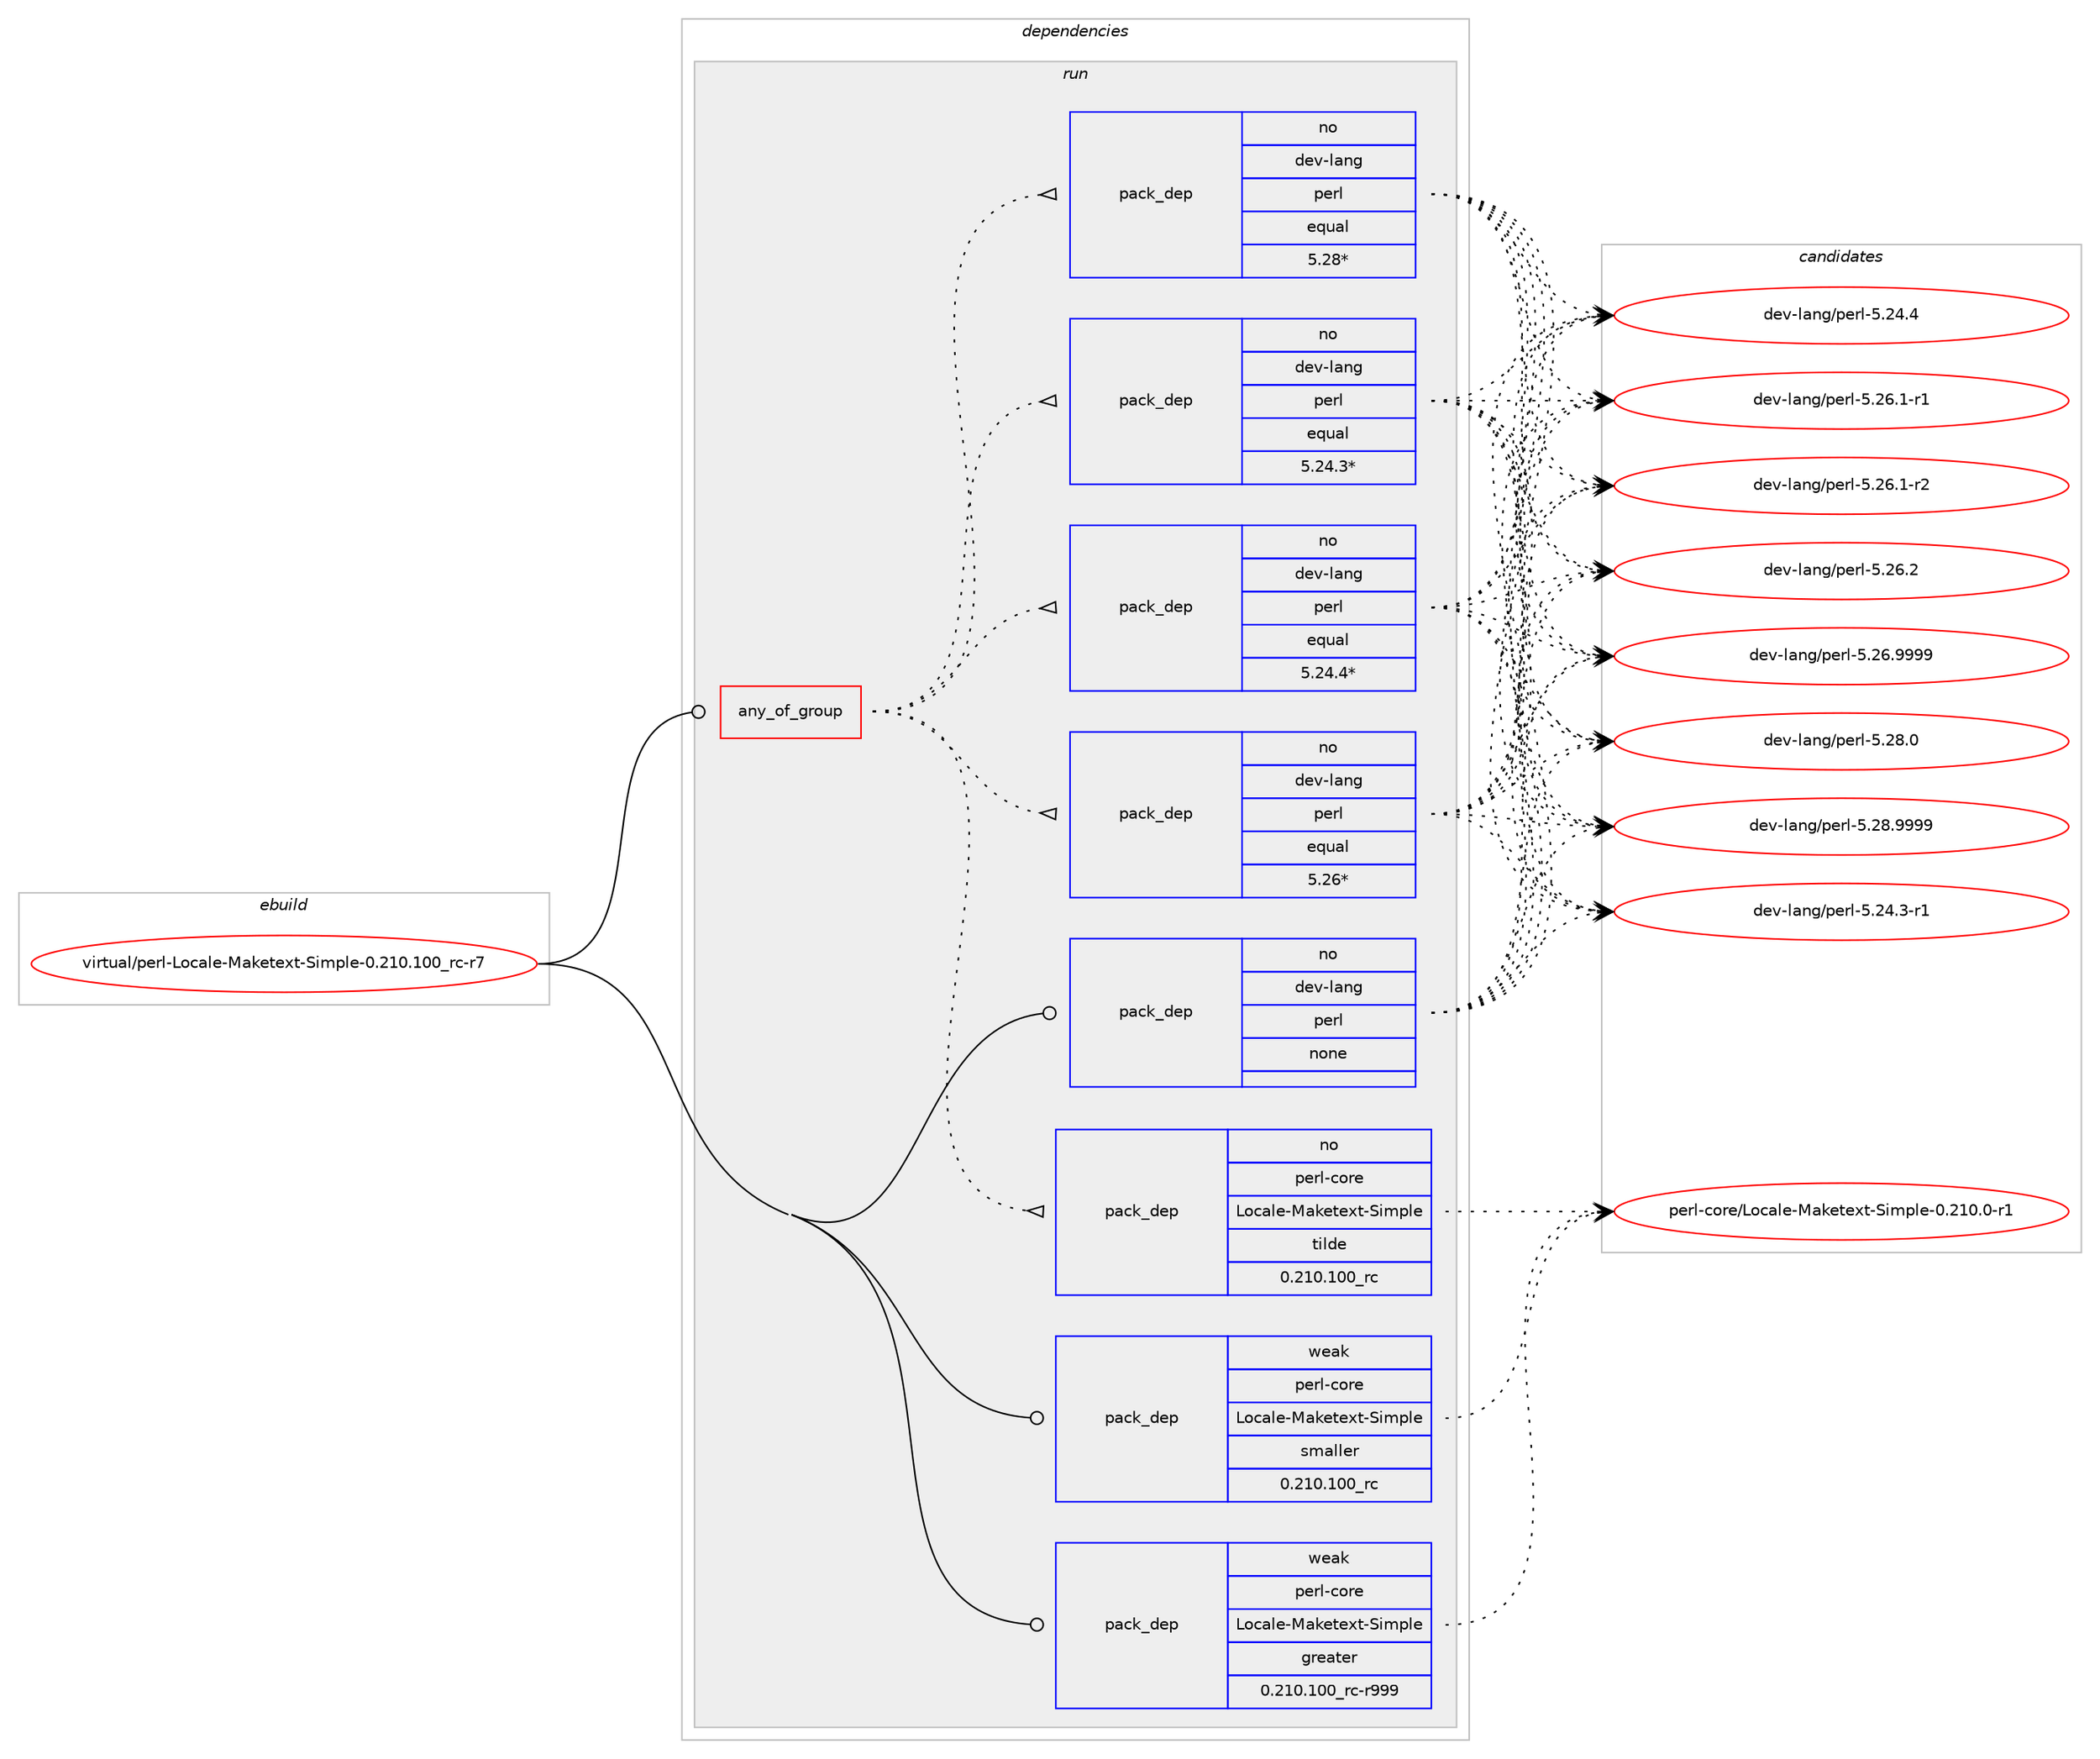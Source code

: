 digraph prolog {

# *************
# Graph options
# *************

newrank=true;
concentrate=true;
compound=true;
graph [rankdir=LR,fontname=Helvetica,fontsize=10,ranksep=1.5];#, ranksep=2.5, nodesep=0.2];
edge  [arrowhead=vee];
node  [fontname=Helvetica,fontsize=10];

# **********
# The ebuild
# **********

subgraph cluster_leftcol {
color=gray;
rank=same;
label=<<i>ebuild</i>>;
id [label="virtual/perl-Locale-Maketext-Simple-0.210.100_rc-r7", color=red, width=4, href="../virtual/perl-Locale-Maketext-Simple-0.210.100_rc-r7.svg"];
}

# ****************
# The dependencies
# ****************

subgraph cluster_midcol {
color=gray;
label=<<i>dependencies</i>>;
subgraph cluster_compile {
fillcolor="#eeeeee";
style=filled;
label=<<i>compile</i>>;
}
subgraph cluster_compileandrun {
fillcolor="#eeeeee";
style=filled;
label=<<i>compile and run</i>>;
}
subgraph cluster_run {
fillcolor="#eeeeee";
style=filled;
label=<<i>run</i>>;
subgraph any54 {
dependency873 [label=<<TABLE BORDER="0" CELLBORDER="1" CELLSPACING="0" CELLPADDING="4"><TR><TD CELLPADDING="10">any_of_group</TD></TR></TABLE>>, shape=none, color=red];subgraph pack714 {
dependency874 [label=<<TABLE BORDER="0" CELLBORDER="1" CELLSPACING="0" CELLPADDING="4" WIDTH="220"><TR><TD ROWSPAN="6" CELLPADDING="30">pack_dep</TD></TR><TR><TD WIDTH="110">no</TD></TR><TR><TD>dev-lang</TD></TR><TR><TD>perl</TD></TR><TR><TD>equal</TD></TR><TR><TD>5.28*</TD></TR></TABLE>>, shape=none, color=blue];
}
dependency873:e -> dependency874:w [weight=20,style="dotted",arrowhead="oinv"];
subgraph pack715 {
dependency875 [label=<<TABLE BORDER="0" CELLBORDER="1" CELLSPACING="0" CELLPADDING="4" WIDTH="220"><TR><TD ROWSPAN="6" CELLPADDING="30">pack_dep</TD></TR><TR><TD WIDTH="110">no</TD></TR><TR><TD>dev-lang</TD></TR><TR><TD>perl</TD></TR><TR><TD>equal</TD></TR><TR><TD>5.26*</TD></TR></TABLE>>, shape=none, color=blue];
}
dependency873:e -> dependency875:w [weight=20,style="dotted",arrowhead="oinv"];
subgraph pack716 {
dependency876 [label=<<TABLE BORDER="0" CELLBORDER="1" CELLSPACING="0" CELLPADDING="4" WIDTH="220"><TR><TD ROWSPAN="6" CELLPADDING="30">pack_dep</TD></TR><TR><TD WIDTH="110">no</TD></TR><TR><TD>dev-lang</TD></TR><TR><TD>perl</TD></TR><TR><TD>equal</TD></TR><TR><TD>5.24.4*</TD></TR></TABLE>>, shape=none, color=blue];
}
dependency873:e -> dependency876:w [weight=20,style="dotted",arrowhead="oinv"];
subgraph pack717 {
dependency877 [label=<<TABLE BORDER="0" CELLBORDER="1" CELLSPACING="0" CELLPADDING="4" WIDTH="220"><TR><TD ROWSPAN="6" CELLPADDING="30">pack_dep</TD></TR><TR><TD WIDTH="110">no</TD></TR><TR><TD>dev-lang</TD></TR><TR><TD>perl</TD></TR><TR><TD>equal</TD></TR><TR><TD>5.24.3*</TD></TR></TABLE>>, shape=none, color=blue];
}
dependency873:e -> dependency877:w [weight=20,style="dotted",arrowhead="oinv"];
subgraph pack718 {
dependency878 [label=<<TABLE BORDER="0" CELLBORDER="1" CELLSPACING="0" CELLPADDING="4" WIDTH="220"><TR><TD ROWSPAN="6" CELLPADDING="30">pack_dep</TD></TR><TR><TD WIDTH="110">no</TD></TR><TR><TD>perl-core</TD></TR><TR><TD>Locale-Maketext-Simple</TD></TR><TR><TD>tilde</TD></TR><TR><TD>0.210.100_rc</TD></TR></TABLE>>, shape=none, color=blue];
}
dependency873:e -> dependency878:w [weight=20,style="dotted",arrowhead="oinv"];
}
id:e -> dependency873:w [weight=20,style="solid",arrowhead="odot"];
subgraph pack719 {
dependency879 [label=<<TABLE BORDER="0" CELLBORDER="1" CELLSPACING="0" CELLPADDING="4" WIDTH="220"><TR><TD ROWSPAN="6" CELLPADDING="30">pack_dep</TD></TR><TR><TD WIDTH="110">no</TD></TR><TR><TD>dev-lang</TD></TR><TR><TD>perl</TD></TR><TR><TD>none</TD></TR><TR><TD></TD></TR></TABLE>>, shape=none, color=blue];
}
id:e -> dependency879:w [weight=20,style="solid",arrowhead="odot"];
subgraph pack720 {
dependency880 [label=<<TABLE BORDER="0" CELLBORDER="1" CELLSPACING="0" CELLPADDING="4" WIDTH="220"><TR><TD ROWSPAN="6" CELLPADDING="30">pack_dep</TD></TR><TR><TD WIDTH="110">weak</TD></TR><TR><TD>perl-core</TD></TR><TR><TD>Locale-Maketext-Simple</TD></TR><TR><TD>greater</TD></TR><TR><TD>0.210.100_rc-r999</TD></TR></TABLE>>, shape=none, color=blue];
}
id:e -> dependency880:w [weight=20,style="solid",arrowhead="odot"];
subgraph pack721 {
dependency881 [label=<<TABLE BORDER="0" CELLBORDER="1" CELLSPACING="0" CELLPADDING="4" WIDTH="220"><TR><TD ROWSPAN="6" CELLPADDING="30">pack_dep</TD></TR><TR><TD WIDTH="110">weak</TD></TR><TR><TD>perl-core</TD></TR><TR><TD>Locale-Maketext-Simple</TD></TR><TR><TD>smaller</TD></TR><TR><TD>0.210.100_rc</TD></TR></TABLE>>, shape=none, color=blue];
}
id:e -> dependency881:w [weight=20,style="solid",arrowhead="odot"];
}
}

# **************
# The candidates
# **************

subgraph cluster_choices {
rank=same;
color=gray;
label=<<i>candidates</i>>;

subgraph choice714 {
color=black;
nodesep=1;
choice100101118451089711010347112101114108455346505246514511449 [label="dev-lang/perl-5.24.3-r1", color=red, width=4,href="../dev-lang/perl-5.24.3-r1.svg"];
choice10010111845108971101034711210111410845534650524652 [label="dev-lang/perl-5.24.4", color=red, width=4,href="../dev-lang/perl-5.24.4.svg"];
choice100101118451089711010347112101114108455346505446494511449 [label="dev-lang/perl-5.26.1-r1", color=red, width=4,href="../dev-lang/perl-5.26.1-r1.svg"];
choice100101118451089711010347112101114108455346505446494511450 [label="dev-lang/perl-5.26.1-r2", color=red, width=4,href="../dev-lang/perl-5.26.1-r2.svg"];
choice10010111845108971101034711210111410845534650544650 [label="dev-lang/perl-5.26.2", color=red, width=4,href="../dev-lang/perl-5.26.2.svg"];
choice10010111845108971101034711210111410845534650544657575757 [label="dev-lang/perl-5.26.9999", color=red, width=4,href="../dev-lang/perl-5.26.9999.svg"];
choice10010111845108971101034711210111410845534650564648 [label="dev-lang/perl-5.28.0", color=red, width=4,href="../dev-lang/perl-5.28.0.svg"];
choice10010111845108971101034711210111410845534650564657575757 [label="dev-lang/perl-5.28.9999", color=red, width=4,href="../dev-lang/perl-5.28.9999.svg"];
dependency874:e -> choice100101118451089711010347112101114108455346505246514511449:w [style=dotted,weight="100"];
dependency874:e -> choice10010111845108971101034711210111410845534650524652:w [style=dotted,weight="100"];
dependency874:e -> choice100101118451089711010347112101114108455346505446494511449:w [style=dotted,weight="100"];
dependency874:e -> choice100101118451089711010347112101114108455346505446494511450:w [style=dotted,weight="100"];
dependency874:e -> choice10010111845108971101034711210111410845534650544650:w [style=dotted,weight="100"];
dependency874:e -> choice10010111845108971101034711210111410845534650544657575757:w [style=dotted,weight="100"];
dependency874:e -> choice10010111845108971101034711210111410845534650564648:w [style=dotted,weight="100"];
dependency874:e -> choice10010111845108971101034711210111410845534650564657575757:w [style=dotted,weight="100"];
}
subgraph choice715 {
color=black;
nodesep=1;
choice100101118451089711010347112101114108455346505246514511449 [label="dev-lang/perl-5.24.3-r1", color=red, width=4,href="../dev-lang/perl-5.24.3-r1.svg"];
choice10010111845108971101034711210111410845534650524652 [label="dev-lang/perl-5.24.4", color=red, width=4,href="../dev-lang/perl-5.24.4.svg"];
choice100101118451089711010347112101114108455346505446494511449 [label="dev-lang/perl-5.26.1-r1", color=red, width=4,href="../dev-lang/perl-5.26.1-r1.svg"];
choice100101118451089711010347112101114108455346505446494511450 [label="dev-lang/perl-5.26.1-r2", color=red, width=4,href="../dev-lang/perl-5.26.1-r2.svg"];
choice10010111845108971101034711210111410845534650544650 [label="dev-lang/perl-5.26.2", color=red, width=4,href="../dev-lang/perl-5.26.2.svg"];
choice10010111845108971101034711210111410845534650544657575757 [label="dev-lang/perl-5.26.9999", color=red, width=4,href="../dev-lang/perl-5.26.9999.svg"];
choice10010111845108971101034711210111410845534650564648 [label="dev-lang/perl-5.28.0", color=red, width=4,href="../dev-lang/perl-5.28.0.svg"];
choice10010111845108971101034711210111410845534650564657575757 [label="dev-lang/perl-5.28.9999", color=red, width=4,href="../dev-lang/perl-5.28.9999.svg"];
dependency875:e -> choice100101118451089711010347112101114108455346505246514511449:w [style=dotted,weight="100"];
dependency875:e -> choice10010111845108971101034711210111410845534650524652:w [style=dotted,weight="100"];
dependency875:e -> choice100101118451089711010347112101114108455346505446494511449:w [style=dotted,weight="100"];
dependency875:e -> choice100101118451089711010347112101114108455346505446494511450:w [style=dotted,weight="100"];
dependency875:e -> choice10010111845108971101034711210111410845534650544650:w [style=dotted,weight="100"];
dependency875:e -> choice10010111845108971101034711210111410845534650544657575757:w [style=dotted,weight="100"];
dependency875:e -> choice10010111845108971101034711210111410845534650564648:w [style=dotted,weight="100"];
dependency875:e -> choice10010111845108971101034711210111410845534650564657575757:w [style=dotted,weight="100"];
}
subgraph choice716 {
color=black;
nodesep=1;
choice100101118451089711010347112101114108455346505246514511449 [label="dev-lang/perl-5.24.3-r1", color=red, width=4,href="../dev-lang/perl-5.24.3-r1.svg"];
choice10010111845108971101034711210111410845534650524652 [label="dev-lang/perl-5.24.4", color=red, width=4,href="../dev-lang/perl-5.24.4.svg"];
choice100101118451089711010347112101114108455346505446494511449 [label="dev-lang/perl-5.26.1-r1", color=red, width=4,href="../dev-lang/perl-5.26.1-r1.svg"];
choice100101118451089711010347112101114108455346505446494511450 [label="dev-lang/perl-5.26.1-r2", color=red, width=4,href="../dev-lang/perl-5.26.1-r2.svg"];
choice10010111845108971101034711210111410845534650544650 [label="dev-lang/perl-5.26.2", color=red, width=4,href="../dev-lang/perl-5.26.2.svg"];
choice10010111845108971101034711210111410845534650544657575757 [label="dev-lang/perl-5.26.9999", color=red, width=4,href="../dev-lang/perl-5.26.9999.svg"];
choice10010111845108971101034711210111410845534650564648 [label="dev-lang/perl-5.28.0", color=red, width=4,href="../dev-lang/perl-5.28.0.svg"];
choice10010111845108971101034711210111410845534650564657575757 [label="dev-lang/perl-5.28.9999", color=red, width=4,href="../dev-lang/perl-5.28.9999.svg"];
dependency876:e -> choice100101118451089711010347112101114108455346505246514511449:w [style=dotted,weight="100"];
dependency876:e -> choice10010111845108971101034711210111410845534650524652:w [style=dotted,weight="100"];
dependency876:e -> choice100101118451089711010347112101114108455346505446494511449:w [style=dotted,weight="100"];
dependency876:e -> choice100101118451089711010347112101114108455346505446494511450:w [style=dotted,weight="100"];
dependency876:e -> choice10010111845108971101034711210111410845534650544650:w [style=dotted,weight="100"];
dependency876:e -> choice10010111845108971101034711210111410845534650544657575757:w [style=dotted,weight="100"];
dependency876:e -> choice10010111845108971101034711210111410845534650564648:w [style=dotted,weight="100"];
dependency876:e -> choice10010111845108971101034711210111410845534650564657575757:w [style=dotted,weight="100"];
}
subgraph choice717 {
color=black;
nodesep=1;
choice100101118451089711010347112101114108455346505246514511449 [label="dev-lang/perl-5.24.3-r1", color=red, width=4,href="../dev-lang/perl-5.24.3-r1.svg"];
choice10010111845108971101034711210111410845534650524652 [label="dev-lang/perl-5.24.4", color=red, width=4,href="../dev-lang/perl-5.24.4.svg"];
choice100101118451089711010347112101114108455346505446494511449 [label="dev-lang/perl-5.26.1-r1", color=red, width=4,href="../dev-lang/perl-5.26.1-r1.svg"];
choice100101118451089711010347112101114108455346505446494511450 [label="dev-lang/perl-5.26.1-r2", color=red, width=4,href="../dev-lang/perl-5.26.1-r2.svg"];
choice10010111845108971101034711210111410845534650544650 [label="dev-lang/perl-5.26.2", color=red, width=4,href="../dev-lang/perl-5.26.2.svg"];
choice10010111845108971101034711210111410845534650544657575757 [label="dev-lang/perl-5.26.9999", color=red, width=4,href="../dev-lang/perl-5.26.9999.svg"];
choice10010111845108971101034711210111410845534650564648 [label="dev-lang/perl-5.28.0", color=red, width=4,href="../dev-lang/perl-5.28.0.svg"];
choice10010111845108971101034711210111410845534650564657575757 [label="dev-lang/perl-5.28.9999", color=red, width=4,href="../dev-lang/perl-5.28.9999.svg"];
dependency877:e -> choice100101118451089711010347112101114108455346505246514511449:w [style=dotted,weight="100"];
dependency877:e -> choice10010111845108971101034711210111410845534650524652:w [style=dotted,weight="100"];
dependency877:e -> choice100101118451089711010347112101114108455346505446494511449:w [style=dotted,weight="100"];
dependency877:e -> choice100101118451089711010347112101114108455346505446494511450:w [style=dotted,weight="100"];
dependency877:e -> choice10010111845108971101034711210111410845534650544650:w [style=dotted,weight="100"];
dependency877:e -> choice10010111845108971101034711210111410845534650544657575757:w [style=dotted,weight="100"];
dependency877:e -> choice10010111845108971101034711210111410845534650564648:w [style=dotted,weight="100"];
dependency877:e -> choice10010111845108971101034711210111410845534650564657575757:w [style=dotted,weight="100"];
}
subgraph choice718 {
color=black;
nodesep=1;
choice112101114108459911111410147761119997108101457797107101116101120116458310510911210810145484650494846484511449 [label="perl-core/Locale-Maketext-Simple-0.210.0-r1", color=red, width=4,href="../perl-core/Locale-Maketext-Simple-0.210.0-r1.svg"];
dependency878:e -> choice112101114108459911111410147761119997108101457797107101116101120116458310510911210810145484650494846484511449:w [style=dotted,weight="100"];
}
subgraph choice719 {
color=black;
nodesep=1;
choice100101118451089711010347112101114108455346505246514511449 [label="dev-lang/perl-5.24.3-r1", color=red, width=4,href="../dev-lang/perl-5.24.3-r1.svg"];
choice10010111845108971101034711210111410845534650524652 [label="dev-lang/perl-5.24.4", color=red, width=4,href="../dev-lang/perl-5.24.4.svg"];
choice100101118451089711010347112101114108455346505446494511449 [label="dev-lang/perl-5.26.1-r1", color=red, width=4,href="../dev-lang/perl-5.26.1-r1.svg"];
choice100101118451089711010347112101114108455346505446494511450 [label="dev-lang/perl-5.26.1-r2", color=red, width=4,href="../dev-lang/perl-5.26.1-r2.svg"];
choice10010111845108971101034711210111410845534650544650 [label="dev-lang/perl-5.26.2", color=red, width=4,href="../dev-lang/perl-5.26.2.svg"];
choice10010111845108971101034711210111410845534650544657575757 [label="dev-lang/perl-5.26.9999", color=red, width=4,href="../dev-lang/perl-5.26.9999.svg"];
choice10010111845108971101034711210111410845534650564648 [label="dev-lang/perl-5.28.0", color=red, width=4,href="../dev-lang/perl-5.28.0.svg"];
choice10010111845108971101034711210111410845534650564657575757 [label="dev-lang/perl-5.28.9999", color=red, width=4,href="../dev-lang/perl-5.28.9999.svg"];
dependency879:e -> choice100101118451089711010347112101114108455346505246514511449:w [style=dotted,weight="100"];
dependency879:e -> choice10010111845108971101034711210111410845534650524652:w [style=dotted,weight="100"];
dependency879:e -> choice100101118451089711010347112101114108455346505446494511449:w [style=dotted,weight="100"];
dependency879:e -> choice100101118451089711010347112101114108455346505446494511450:w [style=dotted,weight="100"];
dependency879:e -> choice10010111845108971101034711210111410845534650544650:w [style=dotted,weight="100"];
dependency879:e -> choice10010111845108971101034711210111410845534650544657575757:w [style=dotted,weight="100"];
dependency879:e -> choice10010111845108971101034711210111410845534650564648:w [style=dotted,weight="100"];
dependency879:e -> choice10010111845108971101034711210111410845534650564657575757:w [style=dotted,weight="100"];
}
subgraph choice720 {
color=black;
nodesep=1;
choice112101114108459911111410147761119997108101457797107101116101120116458310510911210810145484650494846484511449 [label="perl-core/Locale-Maketext-Simple-0.210.0-r1", color=red, width=4,href="../perl-core/Locale-Maketext-Simple-0.210.0-r1.svg"];
dependency880:e -> choice112101114108459911111410147761119997108101457797107101116101120116458310510911210810145484650494846484511449:w [style=dotted,weight="100"];
}
subgraph choice721 {
color=black;
nodesep=1;
choice112101114108459911111410147761119997108101457797107101116101120116458310510911210810145484650494846484511449 [label="perl-core/Locale-Maketext-Simple-0.210.0-r1", color=red, width=4,href="../perl-core/Locale-Maketext-Simple-0.210.0-r1.svg"];
dependency881:e -> choice112101114108459911111410147761119997108101457797107101116101120116458310510911210810145484650494846484511449:w [style=dotted,weight="100"];
}
}

}
